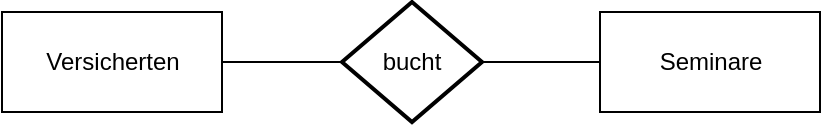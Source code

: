 <mxfile version="15.4.1" type="github"><diagram id="8cdAzyS0ud8t5ELjB6y7" name="Page-1"><mxGraphModel dx="1422" dy="752" grid="1" gridSize="10" guides="1" tooltips="1" connect="1" arrows="1" fold="1" page="1" pageScale="1" pageWidth="827" pageHeight="1169" math="0" shadow="0"><root><mxCell id="0"/><mxCell id="1" parent="0"/><mxCell id="93t1GcLFIpBcnY8jF7w4-3" value="Versicherten" style="html=1;" vertex="1" parent="1"><mxGeometry x="60" y="90" width="110" height="50" as="geometry"/></mxCell><mxCell id="93t1GcLFIpBcnY8jF7w4-4" value="&lt;div&gt;Seminare&lt;/div&gt;" style="html=1;" vertex="1" parent="1"><mxGeometry x="359" y="90" width="110" height="50" as="geometry"/></mxCell><mxCell id="93t1GcLFIpBcnY8jF7w4-5" value="bucht" style="strokeWidth=2;html=1;shape=mxgraph.flowchart.decision;whiteSpace=wrap;" vertex="1" parent="1"><mxGeometry x="230" y="85" width="70" height="60" as="geometry"/></mxCell><mxCell id="93t1GcLFIpBcnY8jF7w4-6" value="" style="line;strokeWidth=1;fillColor=none;align=left;verticalAlign=middle;spacingTop=-1;spacingLeft=3;spacingRight=3;rotatable=0;labelPosition=right;points=[];portConstraint=eastwest;" vertex="1" parent="1"><mxGeometry x="170" y="111" width="60" height="8" as="geometry"/></mxCell><mxCell id="93t1GcLFIpBcnY8jF7w4-7" value="" style="line;strokeWidth=1;fillColor=none;align=left;verticalAlign=middle;spacingTop=-1;spacingLeft=3;spacingRight=3;rotatable=0;labelPosition=right;points=[];portConstraint=eastwest;" vertex="1" parent="1"><mxGeometry x="300" y="111" width="59" height="8" as="geometry"/></mxCell></root></mxGraphModel></diagram></mxfile>